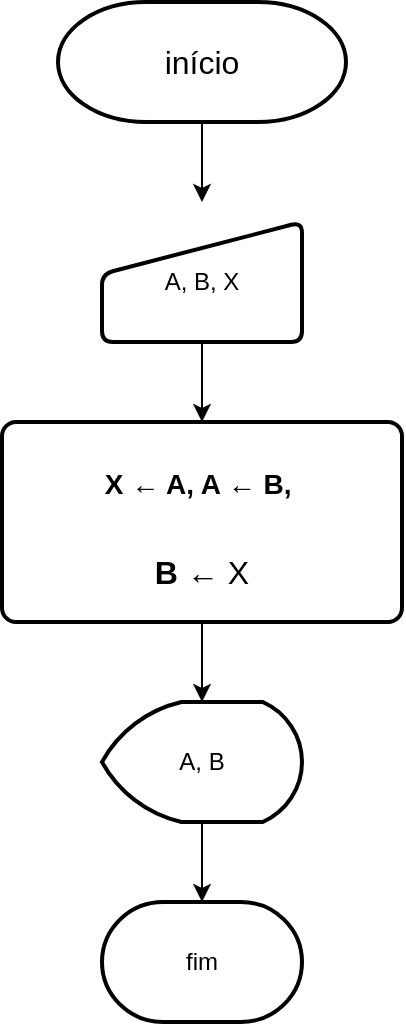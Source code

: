 <mxfile version="26.2.2">
  <diagram name="Página-1" id="C_HvyDs8PUhXiZ7HognA">
    <mxGraphModel dx="868" dy="529" grid="1" gridSize="10" guides="1" tooltips="1" connect="1" arrows="1" fold="1" page="1" pageScale="1" pageWidth="827" pageHeight="1169" math="0" shadow="0">
      <root>
        <mxCell id="0" />
        <mxCell id="1" parent="0" />
        <mxCell id="lW9xZ8FQmXiLJlBXLkCm-2" style="edgeStyle=orthogonalEdgeStyle;rounded=0;orthogonalLoop=1;jettySize=auto;html=1;" parent="1" source="lW9xZ8FQmXiLJlBXLkCm-1" edge="1">
          <mxGeometry relative="1" as="geometry">
            <mxPoint x="414" y="120" as="targetPoint" />
          </mxGeometry>
        </mxCell>
        <mxCell id="lW9xZ8FQmXiLJlBXLkCm-1" value="&lt;font size=&quot;3&quot;&gt;início&lt;/font&gt;" style="strokeWidth=2;html=1;shape=mxgraph.flowchart.terminator;whiteSpace=wrap;" parent="1" vertex="1">
          <mxGeometry x="342" y="20" width="144" height="60" as="geometry" />
        </mxCell>
        <mxCell id="lW9xZ8FQmXiLJlBXLkCm-4" style="edgeStyle=orthogonalEdgeStyle;rounded=0;orthogonalLoop=1;jettySize=auto;html=1;" parent="1" source="lW9xZ8FQmXiLJlBXLkCm-3" target="lW9xZ8FQmXiLJlBXLkCm-5" edge="1">
          <mxGeometry relative="1" as="geometry">
            <mxPoint x="414" y="230" as="targetPoint" />
          </mxGeometry>
        </mxCell>
        <mxCell id="lW9xZ8FQmXiLJlBXLkCm-3" value="A, B, X" style="html=1;strokeWidth=2;shape=manualInput;whiteSpace=wrap;rounded=1;size=26;arcSize=11;" parent="1" vertex="1">
          <mxGeometry x="364" y="130" width="100" height="60" as="geometry" />
        </mxCell>
        <mxCell id="lW9xZ8FQmXiLJlBXLkCm-7" style="edgeStyle=orthogonalEdgeStyle;rounded=0;orthogonalLoop=1;jettySize=auto;html=1;" parent="1" source="lW9xZ8FQmXiLJlBXLkCm-5" target="lW9xZ8FQmXiLJlBXLkCm-6" edge="1">
          <mxGeometry relative="1" as="geometry" />
        </mxCell>
        <mxCell id="lW9xZ8FQmXiLJlBXLkCm-5" value="&lt;h1&gt;&lt;font style=&quot;font-size: 14px;&quot;&gt;X ← A, A ← B,&amp;nbsp;&lt;/font&gt;&lt;/h1&gt;&lt;h1&gt;&lt;font size=&quot;3&quot;&gt;B&amp;nbsp;←&lt;span style=&quot;background-color: initial; font-weight: normal;&quot;&gt;&amp;nbsp;X&lt;/span&gt;&lt;/font&gt;&lt;br&gt;&lt;/h1&gt;" style="rounded=1;whiteSpace=wrap;html=1;absoluteArcSize=1;arcSize=14;strokeWidth=2;" parent="1" vertex="1">
          <mxGeometry x="314" y="230" width="200" height="100" as="geometry" />
        </mxCell>
        <mxCell id="lW9xZ8FQmXiLJlBXLkCm-9" style="edgeStyle=orthogonalEdgeStyle;rounded=0;orthogonalLoop=1;jettySize=auto;html=1;exitX=0.5;exitY=1;exitDx=0;exitDy=0;exitPerimeter=0;" parent="1" source="lW9xZ8FQmXiLJlBXLkCm-6" target="lW9xZ8FQmXiLJlBXLkCm-8" edge="1">
          <mxGeometry relative="1" as="geometry" />
        </mxCell>
        <mxCell id="lW9xZ8FQmXiLJlBXLkCm-6" value="A, B" style="strokeWidth=2;html=1;shape=mxgraph.flowchart.display;whiteSpace=wrap;" parent="1" vertex="1">
          <mxGeometry x="364" y="370" width="100" height="60" as="geometry" />
        </mxCell>
        <mxCell id="lW9xZ8FQmXiLJlBXLkCm-8" value="fim" style="strokeWidth=2;html=1;shape=mxgraph.flowchart.terminator;whiteSpace=wrap;" parent="1" vertex="1">
          <mxGeometry x="364" y="470" width="100" height="60" as="geometry" />
        </mxCell>
      </root>
    </mxGraphModel>
  </diagram>
</mxfile>
